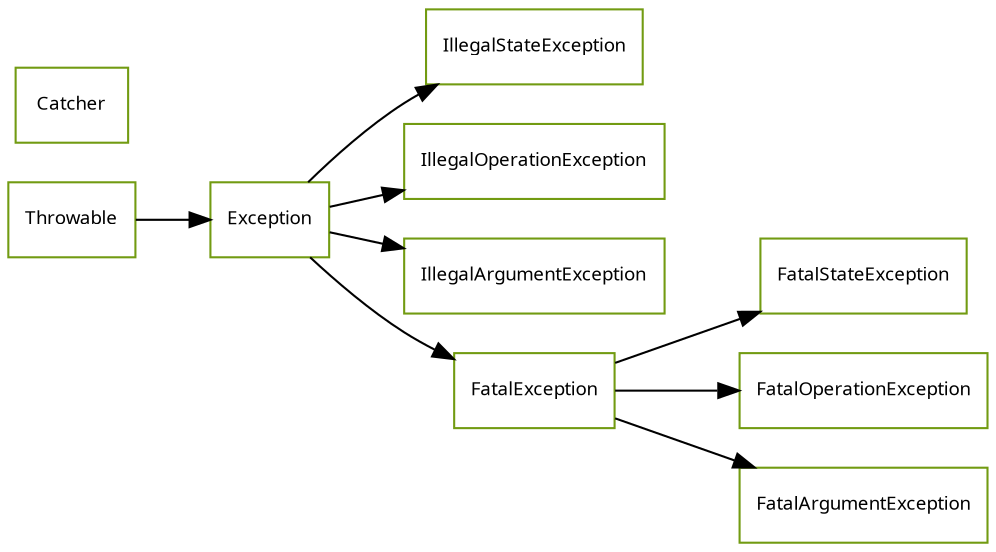 strict digraph class_diagram {
  rankdir=LR;
  TypeThrowable[
    label="Throwable",
    URL="Throwable.html",
    tooltip="com.sekati.except.Throwable",
    fontname="Verdana",
    fontsize="9"
    color="#729b12"
    shape="record"
  ];
  TypeIllegalStateException[
    label="IllegalStateException",
    URL="IllegalStateException.html",
    tooltip="com.sekati.except.IllegalStateException",
    fontname="Verdana",
    fontsize="9"
    color="#729b12"
    shape="record"
  ];
  TypeIllegalOperationException[
    label="IllegalOperationException",
    URL="IllegalOperationException.html",
    tooltip="com.sekati.except.IllegalOperationException",
    fontname="Verdana",
    fontsize="9"
    color="#729b12"
    shape="record"
  ];
  TypeIllegalArgumentException[
    label="IllegalArgumentException",
    URL="IllegalArgumentException.html",
    tooltip="com.sekati.except.IllegalArgumentException",
    fontname="Verdana",
    fontsize="9"
    color="#729b12"
    shape="record"
  ];
  TypeFatalStateException[
    label="FatalStateException",
    URL="FatalStateException.html",
    tooltip="com.sekati.except.FatalStateException",
    fontname="Verdana",
    fontsize="9"
    color="#729b12"
    shape="record"
  ];
  TypeFatalOperationException[
    label="FatalOperationException",
    URL="FatalOperationException.html",
    tooltip="com.sekati.except.FatalOperationException",
    fontname="Verdana",
    fontsize="9"
    color="#729b12"
    shape="record"
  ];
  TypeFatalException[
    label="FatalException",
    URL="FatalException.html",
    tooltip="com.sekati.except.FatalException",
    fontname="Verdana",
    fontsize="9"
    color="#729b12"
    shape="record"
  ];
  TypeFatalArgumentException[
    label="FatalArgumentException",
    URL="FatalArgumentException.html",
    tooltip="com.sekati.except.FatalArgumentException",
    fontname="Verdana",
    fontsize="9"
    color="#729b12"
    shape="record"
  ];
  TypeException[
    label="Exception",
    URL="Exception.html",
    tooltip="com.sekati.except.Exception",
    fontname="Verdana",
    fontsize="9"
    color="#729b12"
    shape="record"
  ];
  TypeCatcher[
    label="Catcher",
    URL="Catcher.html",
    tooltip="com.sekati.except.Catcher",
    fontname="Verdana",
    fontsize="9"
    color="#729b12"
    shape="record"
  ];
  TypeException -> TypeIllegalStateException;
  TypeException -> TypeIllegalOperationException;
  TypeException -> TypeIllegalArgumentException;
  TypeFatalException -> TypeFatalStateException;
  TypeFatalException -> TypeFatalOperationException;
  TypeException -> TypeFatalException;
  TypeFatalException -> TypeFatalArgumentException;
  TypeThrowable -> TypeException;
}
